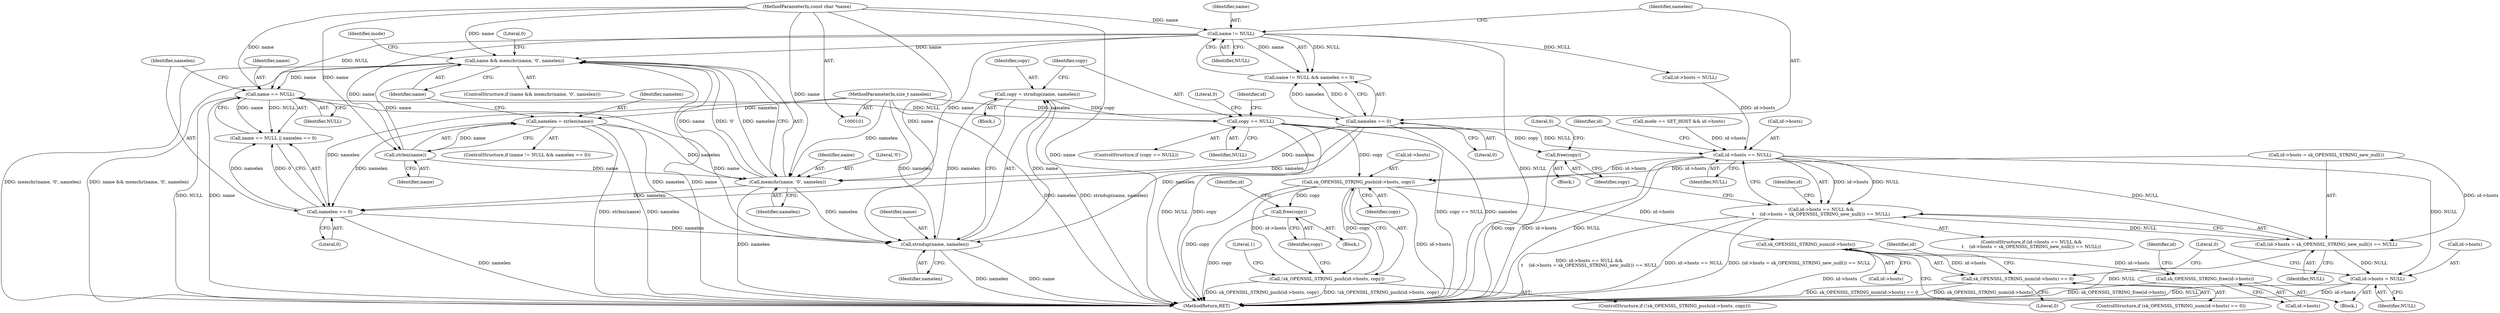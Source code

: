 digraph "0_openbsd_0654414afcce51a16d35d05060190a3ec4618d42@API" {
"1000157" [label="(Call,copy = strndup(name, namelen))"];
"1000159" [label="(Call,strndup(name, namelen))"];
"1000149" [label="(Call,name == NULL)"];
"1000121" [label="(Call,name && memchr(name, '\0', namelen))"];
"1000118" [label="(Call,strlen(name))"];
"1000110" [label="(Call,name != NULL)"];
"1000104" [label="(MethodParameterIn,const char *name)"];
"1000123" [label="(Call,memchr(name, '\0', namelen))"];
"1000116" [label="(Call,namelen = strlen(name))"];
"1000105" [label="(MethodParameterIn,size_t namelen)"];
"1000113" [label="(Call,namelen == 0)"];
"1000152" [label="(Call,namelen == 0)"];
"1000163" [label="(Call,copy == NULL)"];
"1000170" [label="(Call,id->hosts == NULL)"];
"1000169" [label="(Call,id->hosts == NULL &&\n\t    (id->hosts = sk_OPENSSL_STRING_new_null()) == NULL)"];
"1000175" [label="(Call,(id->hosts = sk_OPENSSL_STRING_new_null()) == NULL)"];
"1000209" [label="(Call,id->hosts = NULL)"];
"1000189" [label="(Call,sk_OPENSSL_STRING_push(id->hosts, copy))"];
"1000188" [label="(Call,!sk_OPENSSL_STRING_push(id->hosts, copy))"];
"1000195" [label="(Call,free(copy))"];
"1000199" [label="(Call,sk_OPENSSL_STRING_num(id->hosts))"];
"1000198" [label="(Call,sk_OPENSSL_STRING_num(id->hosts) == 0)"];
"1000205" [label="(Call,sk_OPENSSL_STRING_free(id->hosts))"];
"1000183" [label="(Call,free(copy))"];
"1000205" [label="(Call,sk_OPENSSL_STRING_free(id->hosts))"];
"1000154" [label="(Literal,0)"];
"1000128" [label="(Literal,0)"];
"1000168" [label="(ControlStructure,if (id->hosts == NULL &&\n\t    (id->hosts = sk_OPENSSL_STRING_new_null()) == NULL))"];
"1000142" [label="(Call,id->hosts = NULL)"];
"1000201" [label="(Identifier,id)"];
"1000189" [label="(Call,sk_OPENSSL_STRING_push(id->hosts, copy))"];
"1000148" [label="(Call,name == NULL || namelen == 0)"];
"1000195" [label="(Call,free(copy))"];
"1000190" [label="(Call,id->hosts)"];
"1000217" [label="(Literal,1)"];
"1000110" [label="(Call,name != NULL)"];
"1000112" [label="(Identifier,NULL)"];
"1000175" [label="(Call,(id->hosts = sk_OPENSSL_STRING_new_null()) == NULL)"];
"1000193" [label="(Identifier,copy)"];
"1000176" [label="(Call,id->hosts = sk_OPENSSL_STRING_new_null())"];
"1000119" [label="(Identifier,name)"];
"1000149" [label="(Call,name == NULL)"];
"1000163" [label="(Call,copy == NULL)"];
"1000109" [label="(Call,name != NULL && namelen == 0)"];
"1000117" [label="(Identifier,namelen)"];
"1000196" [label="(Identifier,copy)"];
"1000203" [label="(Literal,0)"];
"1000122" [label="(Identifier,name)"];
"1000169" [label="(Call,id->hosts == NULL &&\n\t    (id->hosts = sk_OPENSSL_STRING_new_null()) == NULL)"];
"1000211" [label="(Identifier,id)"];
"1000113" [label="(Call,namelen == 0)"];
"1000218" [label="(MethodReturn,RET)"];
"1000120" [label="(ControlStructure,if (name && memchr(name, '\0', namelen)))"];
"1000174" [label="(Identifier,NULL)"];
"1000108" [label="(ControlStructure,if (name != NULL && namelen == 0))"];
"1000170" [label="(Call,id->hosts == NULL)"];
"1000171" [label="(Call,id->hosts)"];
"1000152" [label="(Call,namelen == 0)"];
"1000159" [label="(Call,strndup(name, namelen))"];
"1000206" [label="(Call,id->hosts)"];
"1000162" [label="(ControlStructure,if (copy == NULL))"];
"1000209" [label="(Call,id->hosts = NULL)"];
"1000187" [label="(ControlStructure,if (!sk_OPENSSL_STRING_push(id->hosts, copy)))"];
"1000178" [label="(Identifier,id)"];
"1000200" [label="(Call,id->hosts)"];
"1000181" [label="(Identifier,NULL)"];
"1000213" [label="(Identifier,NULL)"];
"1000161" [label="(Identifier,namelen)"];
"1000151" [label="(Identifier,NULL)"];
"1000125" [label="(Literal,'\0')"];
"1000186" [label="(Literal,0)"];
"1000104" [label="(MethodParameterIn,const char *name)"];
"1000153" [label="(Identifier,namelen)"];
"1000204" [label="(Block,)"];
"1000150" [label="(Identifier,name)"];
"1000160" [label="(Identifier,name)"];
"1000116" [label="(Call,namelen = strlen(name))"];
"1000182" [label="(Block,)"];
"1000164" [label="(Identifier,copy)"];
"1000132" [label="(Identifier,mode)"];
"1000118" [label="(Call,strlen(name))"];
"1000165" [label="(Identifier,NULL)"];
"1000215" [label="(Literal,0)"];
"1000115" [label="(Literal,0)"];
"1000199" [label="(Call,sk_OPENSSL_STRING_num(id->hosts))"];
"1000207" [label="(Identifier,id)"];
"1000198" [label="(Call,sk_OPENSSL_STRING_num(id->hosts) == 0)"];
"1000121" [label="(Call,name && memchr(name, '\0', namelen))"];
"1000114" [label="(Identifier,namelen)"];
"1000106" [label="(Block,)"];
"1000105" [label="(MethodParameterIn,size_t namelen)"];
"1000194" [label="(Block,)"];
"1000158" [label="(Identifier,copy)"];
"1000123" [label="(Call,memchr(name, '\0', namelen))"];
"1000184" [label="(Identifier,copy)"];
"1000191" [label="(Identifier,id)"];
"1000130" [label="(Call,mode == SET_HOST && id->hosts)"];
"1000124" [label="(Identifier,name)"];
"1000126" [label="(Identifier,namelen)"];
"1000167" [label="(Literal,0)"];
"1000157" [label="(Call,copy = strndup(name, namelen))"];
"1000183" [label="(Call,free(copy))"];
"1000210" [label="(Call,id->hosts)"];
"1000111" [label="(Identifier,name)"];
"1000188" [label="(Call,!sk_OPENSSL_STRING_push(id->hosts, copy))"];
"1000197" [label="(ControlStructure,if (sk_OPENSSL_STRING_num(id->hosts) == 0))"];
"1000172" [label="(Identifier,id)"];
"1000157" -> "1000106"  [label="AST: "];
"1000157" -> "1000159"  [label="CFG: "];
"1000158" -> "1000157"  [label="AST: "];
"1000159" -> "1000157"  [label="AST: "];
"1000164" -> "1000157"  [label="CFG: "];
"1000157" -> "1000218"  [label="DDG: strndup(name, namelen)"];
"1000159" -> "1000157"  [label="DDG: name"];
"1000159" -> "1000157"  [label="DDG: namelen"];
"1000157" -> "1000163"  [label="DDG: copy"];
"1000159" -> "1000161"  [label="CFG: "];
"1000160" -> "1000159"  [label="AST: "];
"1000161" -> "1000159"  [label="AST: "];
"1000159" -> "1000218"  [label="DDG: name"];
"1000159" -> "1000218"  [label="DDG: namelen"];
"1000149" -> "1000159"  [label="DDG: name"];
"1000104" -> "1000159"  [label="DDG: name"];
"1000116" -> "1000159"  [label="DDG: namelen"];
"1000123" -> "1000159"  [label="DDG: namelen"];
"1000113" -> "1000159"  [label="DDG: namelen"];
"1000152" -> "1000159"  [label="DDG: namelen"];
"1000105" -> "1000159"  [label="DDG: namelen"];
"1000149" -> "1000148"  [label="AST: "];
"1000149" -> "1000151"  [label="CFG: "];
"1000150" -> "1000149"  [label="AST: "];
"1000151" -> "1000149"  [label="AST: "];
"1000153" -> "1000149"  [label="CFG: "];
"1000148" -> "1000149"  [label="CFG: "];
"1000149" -> "1000218"  [label="DDG: NULL"];
"1000149" -> "1000218"  [label="DDG: name"];
"1000149" -> "1000148"  [label="DDG: name"];
"1000149" -> "1000148"  [label="DDG: NULL"];
"1000121" -> "1000149"  [label="DDG: name"];
"1000104" -> "1000149"  [label="DDG: name"];
"1000110" -> "1000149"  [label="DDG: NULL"];
"1000149" -> "1000163"  [label="DDG: NULL"];
"1000121" -> "1000120"  [label="AST: "];
"1000121" -> "1000122"  [label="CFG: "];
"1000121" -> "1000123"  [label="CFG: "];
"1000122" -> "1000121"  [label="AST: "];
"1000123" -> "1000121"  [label="AST: "];
"1000128" -> "1000121"  [label="CFG: "];
"1000132" -> "1000121"  [label="CFG: "];
"1000121" -> "1000218"  [label="DDG: memchr(name, '\0', namelen)"];
"1000121" -> "1000218"  [label="DDG: name && memchr(name, '\0', namelen)"];
"1000121" -> "1000218"  [label="DDG: name"];
"1000118" -> "1000121"  [label="DDG: name"];
"1000110" -> "1000121"  [label="DDG: name"];
"1000123" -> "1000121"  [label="DDG: name"];
"1000123" -> "1000121"  [label="DDG: '\0'"];
"1000123" -> "1000121"  [label="DDG: namelen"];
"1000104" -> "1000121"  [label="DDG: name"];
"1000118" -> "1000116"  [label="AST: "];
"1000118" -> "1000119"  [label="CFG: "];
"1000119" -> "1000118"  [label="AST: "];
"1000116" -> "1000118"  [label="CFG: "];
"1000118" -> "1000116"  [label="DDG: name"];
"1000110" -> "1000118"  [label="DDG: name"];
"1000104" -> "1000118"  [label="DDG: name"];
"1000118" -> "1000123"  [label="DDG: name"];
"1000110" -> "1000109"  [label="AST: "];
"1000110" -> "1000112"  [label="CFG: "];
"1000111" -> "1000110"  [label="AST: "];
"1000112" -> "1000110"  [label="AST: "];
"1000114" -> "1000110"  [label="CFG: "];
"1000109" -> "1000110"  [label="CFG: "];
"1000110" -> "1000218"  [label="DDG: NULL"];
"1000110" -> "1000109"  [label="DDG: name"];
"1000110" -> "1000109"  [label="DDG: NULL"];
"1000104" -> "1000110"  [label="DDG: name"];
"1000110" -> "1000123"  [label="DDG: name"];
"1000110" -> "1000142"  [label="DDG: NULL"];
"1000104" -> "1000101"  [label="AST: "];
"1000104" -> "1000218"  [label="DDG: name"];
"1000104" -> "1000123"  [label="DDG: name"];
"1000123" -> "1000126"  [label="CFG: "];
"1000124" -> "1000123"  [label="AST: "];
"1000125" -> "1000123"  [label="AST: "];
"1000126" -> "1000123"  [label="AST: "];
"1000123" -> "1000218"  [label="DDG: namelen"];
"1000116" -> "1000123"  [label="DDG: namelen"];
"1000113" -> "1000123"  [label="DDG: namelen"];
"1000105" -> "1000123"  [label="DDG: namelen"];
"1000123" -> "1000152"  [label="DDG: namelen"];
"1000116" -> "1000108"  [label="AST: "];
"1000117" -> "1000116"  [label="AST: "];
"1000122" -> "1000116"  [label="CFG: "];
"1000116" -> "1000218"  [label="DDG: strlen(name)"];
"1000116" -> "1000218"  [label="DDG: namelen"];
"1000105" -> "1000116"  [label="DDG: namelen"];
"1000116" -> "1000152"  [label="DDG: namelen"];
"1000105" -> "1000101"  [label="AST: "];
"1000105" -> "1000218"  [label="DDG: namelen"];
"1000105" -> "1000113"  [label="DDG: namelen"];
"1000105" -> "1000152"  [label="DDG: namelen"];
"1000113" -> "1000109"  [label="AST: "];
"1000113" -> "1000115"  [label="CFG: "];
"1000114" -> "1000113"  [label="AST: "];
"1000115" -> "1000113"  [label="AST: "];
"1000109" -> "1000113"  [label="CFG: "];
"1000113" -> "1000218"  [label="DDG: namelen"];
"1000113" -> "1000109"  [label="DDG: namelen"];
"1000113" -> "1000109"  [label="DDG: 0"];
"1000113" -> "1000152"  [label="DDG: namelen"];
"1000152" -> "1000148"  [label="AST: "];
"1000152" -> "1000154"  [label="CFG: "];
"1000153" -> "1000152"  [label="AST: "];
"1000154" -> "1000152"  [label="AST: "];
"1000148" -> "1000152"  [label="CFG: "];
"1000152" -> "1000218"  [label="DDG: namelen"];
"1000152" -> "1000148"  [label="DDG: namelen"];
"1000152" -> "1000148"  [label="DDG: 0"];
"1000163" -> "1000162"  [label="AST: "];
"1000163" -> "1000165"  [label="CFG: "];
"1000164" -> "1000163"  [label="AST: "];
"1000165" -> "1000163"  [label="AST: "];
"1000167" -> "1000163"  [label="CFG: "];
"1000172" -> "1000163"  [label="CFG: "];
"1000163" -> "1000218"  [label="DDG: copy"];
"1000163" -> "1000218"  [label="DDG: copy == NULL"];
"1000163" -> "1000218"  [label="DDG: NULL"];
"1000163" -> "1000170"  [label="DDG: NULL"];
"1000163" -> "1000183"  [label="DDG: copy"];
"1000163" -> "1000189"  [label="DDG: copy"];
"1000170" -> "1000169"  [label="AST: "];
"1000170" -> "1000174"  [label="CFG: "];
"1000171" -> "1000170"  [label="AST: "];
"1000174" -> "1000170"  [label="AST: "];
"1000178" -> "1000170"  [label="CFG: "];
"1000169" -> "1000170"  [label="CFG: "];
"1000170" -> "1000218"  [label="DDG: id->hosts"];
"1000170" -> "1000218"  [label="DDG: NULL"];
"1000170" -> "1000169"  [label="DDG: id->hosts"];
"1000170" -> "1000169"  [label="DDG: NULL"];
"1000130" -> "1000170"  [label="DDG: id->hosts"];
"1000142" -> "1000170"  [label="DDG: id->hosts"];
"1000170" -> "1000175"  [label="DDG: NULL"];
"1000170" -> "1000189"  [label="DDG: id->hosts"];
"1000170" -> "1000209"  [label="DDG: NULL"];
"1000169" -> "1000168"  [label="AST: "];
"1000169" -> "1000175"  [label="CFG: "];
"1000175" -> "1000169"  [label="AST: "];
"1000184" -> "1000169"  [label="CFG: "];
"1000191" -> "1000169"  [label="CFG: "];
"1000169" -> "1000218"  [label="DDG: id->hosts == NULL &&\n\t    (id->hosts = sk_OPENSSL_STRING_new_null()) == NULL"];
"1000169" -> "1000218"  [label="DDG: id->hosts == NULL"];
"1000169" -> "1000218"  [label="DDG: (id->hosts = sk_OPENSSL_STRING_new_null()) == NULL"];
"1000175" -> "1000169"  [label="DDG: NULL"];
"1000175" -> "1000181"  [label="CFG: "];
"1000176" -> "1000175"  [label="AST: "];
"1000181" -> "1000175"  [label="AST: "];
"1000175" -> "1000218"  [label="DDG: NULL"];
"1000176" -> "1000175"  [label="DDG: id->hosts"];
"1000175" -> "1000209"  [label="DDG: NULL"];
"1000209" -> "1000204"  [label="AST: "];
"1000209" -> "1000213"  [label="CFG: "];
"1000210" -> "1000209"  [label="AST: "];
"1000213" -> "1000209"  [label="AST: "];
"1000215" -> "1000209"  [label="CFG: "];
"1000209" -> "1000218"  [label="DDG: id->hosts"];
"1000209" -> "1000218"  [label="DDG: NULL"];
"1000189" -> "1000188"  [label="AST: "];
"1000189" -> "1000193"  [label="CFG: "];
"1000190" -> "1000189"  [label="AST: "];
"1000193" -> "1000189"  [label="AST: "];
"1000188" -> "1000189"  [label="CFG: "];
"1000189" -> "1000218"  [label="DDG: id->hosts"];
"1000189" -> "1000218"  [label="DDG: copy"];
"1000189" -> "1000188"  [label="DDG: id->hosts"];
"1000189" -> "1000188"  [label="DDG: copy"];
"1000176" -> "1000189"  [label="DDG: id->hosts"];
"1000189" -> "1000195"  [label="DDG: copy"];
"1000189" -> "1000199"  [label="DDG: id->hosts"];
"1000188" -> "1000187"  [label="AST: "];
"1000196" -> "1000188"  [label="CFG: "];
"1000217" -> "1000188"  [label="CFG: "];
"1000188" -> "1000218"  [label="DDG: !sk_OPENSSL_STRING_push(id->hosts, copy)"];
"1000188" -> "1000218"  [label="DDG: sk_OPENSSL_STRING_push(id->hosts, copy)"];
"1000195" -> "1000194"  [label="AST: "];
"1000195" -> "1000196"  [label="CFG: "];
"1000196" -> "1000195"  [label="AST: "];
"1000201" -> "1000195"  [label="CFG: "];
"1000195" -> "1000218"  [label="DDG: copy"];
"1000199" -> "1000198"  [label="AST: "];
"1000199" -> "1000200"  [label="CFG: "];
"1000200" -> "1000199"  [label="AST: "];
"1000203" -> "1000199"  [label="CFG: "];
"1000199" -> "1000218"  [label="DDG: id->hosts"];
"1000199" -> "1000198"  [label="DDG: id->hosts"];
"1000199" -> "1000205"  [label="DDG: id->hosts"];
"1000198" -> "1000197"  [label="AST: "];
"1000198" -> "1000203"  [label="CFG: "];
"1000203" -> "1000198"  [label="AST: "];
"1000207" -> "1000198"  [label="CFG: "];
"1000215" -> "1000198"  [label="CFG: "];
"1000198" -> "1000218"  [label="DDG: sk_OPENSSL_STRING_num(id->hosts)"];
"1000198" -> "1000218"  [label="DDG: sk_OPENSSL_STRING_num(id->hosts) == 0"];
"1000205" -> "1000204"  [label="AST: "];
"1000205" -> "1000206"  [label="CFG: "];
"1000206" -> "1000205"  [label="AST: "];
"1000211" -> "1000205"  [label="CFG: "];
"1000205" -> "1000218"  [label="DDG: sk_OPENSSL_STRING_free(id->hosts)"];
"1000183" -> "1000182"  [label="AST: "];
"1000183" -> "1000184"  [label="CFG: "];
"1000184" -> "1000183"  [label="AST: "];
"1000186" -> "1000183"  [label="CFG: "];
"1000183" -> "1000218"  [label="DDG: copy"];
}
